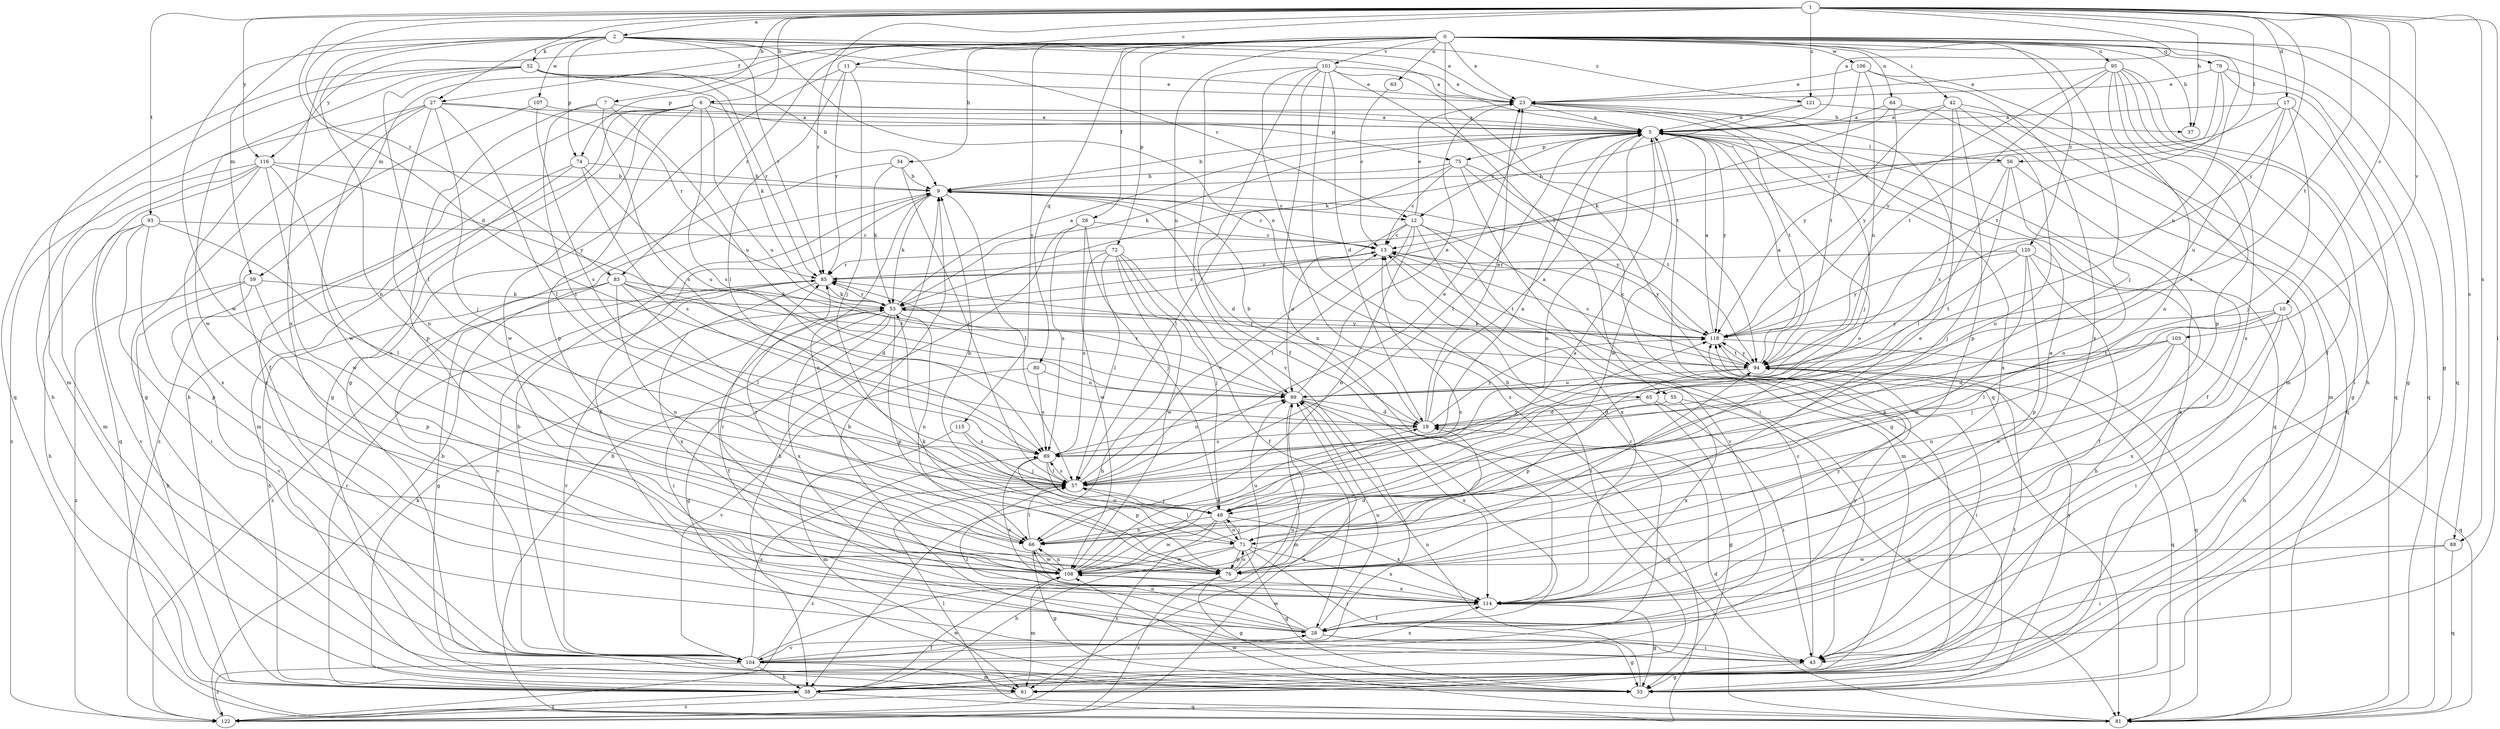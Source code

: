 strict digraph  {
0;
1;
2;
5;
6;
7;
9;
10;
11;
12;
13;
17;
18;
23;
26;
27;
28;
33;
34;
37;
38;
42;
43;
48;
52;
53;
55;
56;
57;
59;
61;
63;
64;
65;
66;
71;
72;
74;
75;
76;
79;
80;
81;
83;
85;
88;
89;
93;
94;
95;
99;
101;
103;
104;
106;
107;
108;
114;
115;
116;
118;
120;
121;
122;
0 -> 23  [label=e];
0 -> 26  [label=f];
0 -> 27  [label=f];
0 -> 33  [label=g];
0 -> 34  [label=h];
0 -> 37  [label=h];
0 -> 42  [label=i];
0 -> 48  [label=j];
0 -> 55  [label=l];
0 -> 59  [label=m];
0 -> 63  [label=n];
0 -> 64  [label=n];
0 -> 65  [label=n];
0 -> 72  [label=p];
0 -> 74  [label=p];
0 -> 79  [label=q];
0 -> 80  [label=q];
0 -> 81  [label=q];
0 -> 83  [label=r];
0 -> 88  [label=s];
0 -> 95  [label=u];
0 -> 99  [label=u];
0 -> 101  [label=v];
0 -> 106  [label=w];
0 -> 115  [label=y];
0 -> 116  [label=y];
0 -> 120  [label=z];
1 -> 2  [label=a];
1 -> 5  [label=a];
1 -> 6  [label=b];
1 -> 7  [label=b];
1 -> 10  [label=c];
1 -> 11  [label=c];
1 -> 17  [label=d];
1 -> 18  [label=d];
1 -> 27  [label=f];
1 -> 37  [label=h];
1 -> 43  [label=i];
1 -> 56  [label=l];
1 -> 83  [label=r];
1 -> 85  [label=r];
1 -> 88  [label=s];
1 -> 93  [label=t];
1 -> 94  [label=t];
1 -> 103  [label=v];
1 -> 116  [label=y];
1 -> 118  [label=y];
1 -> 121  [label=z];
2 -> 5  [label=a];
2 -> 12  [label=c];
2 -> 23  [label=e];
2 -> 52  [label=k];
2 -> 59  [label=m];
2 -> 65  [label=n];
2 -> 66  [label=n];
2 -> 74  [label=p];
2 -> 85  [label=r];
2 -> 107  [label=w];
2 -> 108  [label=w];
2 -> 114  [label=x];
2 -> 121  [label=z];
5 -> 9  [label=b];
5 -> 12  [label=c];
5 -> 53  [label=k];
5 -> 56  [label=l];
5 -> 57  [label=l];
5 -> 66  [label=n];
5 -> 71  [label=o];
5 -> 75  [label=p];
5 -> 81  [label=q];
5 -> 108  [label=w];
5 -> 114  [label=x];
5 -> 118  [label=y];
6 -> 5  [label=a];
6 -> 33  [label=g];
6 -> 37  [label=h];
6 -> 38  [label=h];
6 -> 75  [label=p];
6 -> 76  [label=p];
6 -> 89  [label=s];
6 -> 99  [label=u];
6 -> 104  [label=v];
6 -> 108  [label=w];
7 -> 5  [label=a];
7 -> 57  [label=l];
7 -> 76  [label=p];
7 -> 89  [label=s];
7 -> 99  [label=u];
9 -> 12  [label=c];
9 -> 13  [label=c];
9 -> 18  [label=d];
9 -> 28  [label=f];
9 -> 53  [label=k];
9 -> 57  [label=l];
9 -> 66  [label=n];
9 -> 118  [label=y];
10 -> 38  [label=h];
10 -> 43  [label=i];
10 -> 48  [label=j];
10 -> 57  [label=l];
10 -> 114  [label=x];
10 -> 118  [label=y];
11 -> 23  [label=e];
11 -> 33  [label=g];
11 -> 48  [label=j];
11 -> 57  [label=l];
11 -> 85  [label=r];
12 -> 13  [label=c];
12 -> 23  [label=e];
12 -> 57  [label=l];
12 -> 61  [label=m];
12 -> 66  [label=n];
12 -> 99  [label=u];
12 -> 104  [label=v];
12 -> 114  [label=x];
13 -> 85  [label=r];
13 -> 94  [label=t];
13 -> 118  [label=y];
17 -> 5  [label=a];
17 -> 13  [label=c];
17 -> 43  [label=i];
17 -> 48  [label=j];
17 -> 89  [label=s];
17 -> 99  [label=u];
18 -> 5  [label=a];
18 -> 9  [label=b];
18 -> 23  [label=e];
18 -> 89  [label=s];
18 -> 118  [label=y];
23 -> 5  [label=a];
23 -> 48  [label=j];
23 -> 94  [label=t];
26 -> 13  [label=c];
26 -> 38  [label=h];
26 -> 48  [label=j];
26 -> 89  [label=s];
26 -> 108  [label=w];
27 -> 5  [label=a];
27 -> 33  [label=g];
27 -> 38  [label=h];
27 -> 48  [label=j];
27 -> 57  [label=l];
27 -> 66  [label=n];
27 -> 85  [label=r];
27 -> 108  [label=w];
28 -> 13  [label=c];
28 -> 33  [label=g];
28 -> 43  [label=i];
28 -> 57  [label=l];
28 -> 66  [label=n];
28 -> 99  [label=u];
28 -> 104  [label=v];
28 -> 108  [label=w];
33 -> 5  [label=a];
33 -> 99  [label=u];
33 -> 118  [label=y];
34 -> 9  [label=b];
34 -> 53  [label=k];
34 -> 57  [label=l];
34 -> 104  [label=v];
38 -> 53  [label=k];
38 -> 81  [label=q];
38 -> 85  [label=r];
38 -> 94  [label=t];
38 -> 108  [label=w];
38 -> 122  [label=z];
42 -> 5  [label=a];
42 -> 33  [label=g];
42 -> 61  [label=m];
42 -> 76  [label=p];
42 -> 89  [label=s];
42 -> 118  [label=y];
43 -> 9  [label=b];
43 -> 13  [label=c];
43 -> 33  [label=g];
48 -> 9  [label=b];
48 -> 66  [label=n];
48 -> 71  [label=o];
48 -> 108  [label=w];
48 -> 114  [label=x];
48 -> 122  [label=z];
52 -> 9  [label=b];
52 -> 23  [label=e];
52 -> 53  [label=k];
52 -> 57  [label=l];
52 -> 61  [label=m];
52 -> 81  [label=q];
52 -> 85  [label=r];
52 -> 108  [label=w];
53 -> 5  [label=a];
53 -> 13  [label=c];
53 -> 28  [label=f];
53 -> 33  [label=g];
53 -> 43  [label=i];
53 -> 66  [label=n];
53 -> 76  [label=p];
53 -> 85  [label=r];
53 -> 104  [label=v];
53 -> 114  [label=x];
53 -> 118  [label=y];
55 -> 18  [label=d];
55 -> 81  [label=q];
55 -> 114  [label=x];
56 -> 9  [label=b];
56 -> 28  [label=f];
56 -> 48  [label=j];
56 -> 57  [label=l];
56 -> 71  [label=o];
57 -> 5  [label=a];
57 -> 13  [label=c];
57 -> 23  [label=e];
57 -> 48  [label=j];
57 -> 89  [label=s];
57 -> 118  [label=y];
57 -> 122  [label=z];
59 -> 38  [label=h];
59 -> 53  [label=k];
59 -> 76  [label=p];
59 -> 104  [label=v];
59 -> 122  [label=z];
61 -> 5  [label=a];
61 -> 122  [label=z];
63 -> 13  [label=c];
64 -> 5  [label=a];
64 -> 53  [label=k];
64 -> 66  [label=n];
64 -> 118  [label=y];
65 -> 18  [label=d];
65 -> 33  [label=g];
65 -> 43  [label=i];
66 -> 33  [label=g];
66 -> 57  [label=l];
66 -> 85  [label=r];
66 -> 108  [label=w];
71 -> 33  [label=g];
71 -> 38  [label=h];
71 -> 43  [label=i];
71 -> 48  [label=j];
71 -> 57  [label=l];
71 -> 76  [label=p];
71 -> 108  [label=w];
71 -> 114  [label=x];
72 -> 28  [label=f];
72 -> 38  [label=h];
72 -> 48  [label=j];
72 -> 57  [label=l];
72 -> 85  [label=r];
72 -> 89  [label=s];
72 -> 108  [label=w];
74 -> 9  [label=b];
74 -> 61  [label=m];
74 -> 89  [label=s];
74 -> 99  [label=u];
74 -> 122  [label=z];
75 -> 9  [label=b];
75 -> 13  [label=c];
75 -> 33  [label=g];
75 -> 43  [label=i];
75 -> 57  [label=l];
75 -> 94  [label=t];
76 -> 18  [label=d];
76 -> 23  [label=e];
76 -> 33  [label=g];
76 -> 53  [label=k];
76 -> 71  [label=o];
76 -> 94  [label=t];
76 -> 99  [label=u];
76 -> 122  [label=z];
79 -> 23  [label=e];
79 -> 33  [label=g];
79 -> 81  [label=q];
79 -> 85  [label=r];
79 -> 94  [label=t];
80 -> 89  [label=s];
80 -> 99  [label=u];
80 -> 104  [label=v];
81 -> 9  [label=b];
81 -> 18  [label=d];
81 -> 57  [label=l];
81 -> 108  [label=w];
83 -> 18  [label=d];
83 -> 33  [label=g];
83 -> 38  [label=h];
83 -> 53  [label=k];
83 -> 57  [label=l];
83 -> 66  [label=n];
83 -> 94  [label=t];
85 -> 53  [label=k];
85 -> 104  [label=v];
85 -> 114  [label=x];
85 -> 122  [label=z];
88 -> 43  [label=i];
88 -> 81  [label=q];
88 -> 108  [label=w];
89 -> 57  [label=l];
89 -> 71  [label=o];
89 -> 76  [label=p];
89 -> 99  [label=u];
89 -> 114  [label=x];
93 -> 13  [label=c];
93 -> 38  [label=h];
93 -> 43  [label=i];
93 -> 57  [label=l];
93 -> 76  [label=p];
93 -> 104  [label=v];
94 -> 5  [label=a];
94 -> 13  [label=c];
94 -> 43  [label=i];
94 -> 76  [label=p];
94 -> 81  [label=q];
94 -> 85  [label=r];
94 -> 99  [label=u];
94 -> 118  [label=y];
95 -> 23  [label=e];
95 -> 28  [label=f];
95 -> 38  [label=h];
95 -> 66  [label=n];
95 -> 76  [label=p];
95 -> 81  [label=q];
95 -> 94  [label=t];
95 -> 114  [label=x];
95 -> 118  [label=y];
99 -> 18  [label=d];
99 -> 23  [label=e];
99 -> 61  [label=m];
99 -> 81  [label=q];
99 -> 85  [label=r];
99 -> 114  [label=x];
101 -> 18  [label=d];
101 -> 23  [label=e];
101 -> 28  [label=f];
101 -> 38  [label=h];
101 -> 81  [label=q];
101 -> 94  [label=t];
101 -> 104  [label=v];
101 -> 114  [label=x];
101 -> 122  [label=z];
103 -> 18  [label=d];
103 -> 66  [label=n];
103 -> 71  [label=o];
103 -> 81  [label=q];
103 -> 94  [label=t];
104 -> 9  [label=b];
104 -> 28  [label=f];
104 -> 38  [label=h];
104 -> 61  [label=m];
104 -> 89  [label=s];
104 -> 99  [label=u];
104 -> 114  [label=x];
104 -> 118  [label=y];
104 -> 122  [label=z];
106 -> 23  [label=e];
106 -> 61  [label=m];
106 -> 94  [label=t];
106 -> 99  [label=u];
106 -> 114  [label=x];
107 -> 5  [label=a];
107 -> 28  [label=f];
107 -> 89  [label=s];
108 -> 5  [label=a];
108 -> 13  [label=c];
108 -> 18  [label=d];
108 -> 61  [label=m];
108 -> 66  [label=n];
108 -> 85  [label=r];
108 -> 114  [label=x];
114 -> 23  [label=e];
114 -> 28  [label=f];
114 -> 33  [label=g];
114 -> 118  [label=y];
115 -> 48  [label=j];
115 -> 61  [label=m];
115 -> 89  [label=s];
116 -> 9  [label=b];
116 -> 61  [label=m];
116 -> 71  [label=o];
116 -> 81  [label=q];
116 -> 108  [label=w];
116 -> 114  [label=x];
116 -> 118  [label=y];
116 -> 122  [label=z];
118 -> 5  [label=a];
118 -> 13  [label=c];
118 -> 53  [label=k];
118 -> 81  [label=q];
118 -> 94  [label=t];
120 -> 28  [label=f];
120 -> 38  [label=h];
120 -> 76  [label=p];
120 -> 85  [label=r];
120 -> 94  [label=t];
120 -> 108  [label=w];
120 -> 118  [label=y];
121 -> 5  [label=a];
121 -> 53  [label=k];
121 -> 81  [label=q];
122 -> 9  [label=b];
122 -> 99  [label=u];
}
